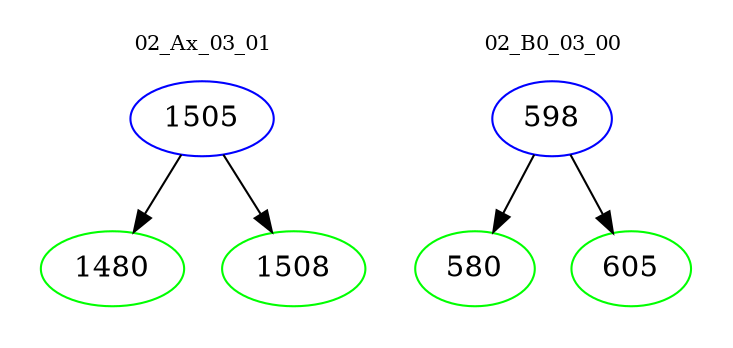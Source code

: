 digraph{
subgraph cluster_0 {
color = white
label = "02_Ax_03_01";
fontsize=10;
T0_1505 [label="1505", color="blue"]
T0_1505 -> T0_1480 [color="black"]
T0_1480 [label="1480", color="green"]
T0_1505 -> T0_1508 [color="black"]
T0_1508 [label="1508", color="green"]
}
subgraph cluster_1 {
color = white
label = "02_B0_03_00";
fontsize=10;
T1_598 [label="598", color="blue"]
T1_598 -> T1_580 [color="black"]
T1_580 [label="580", color="green"]
T1_598 -> T1_605 [color="black"]
T1_605 [label="605", color="green"]
}
}
